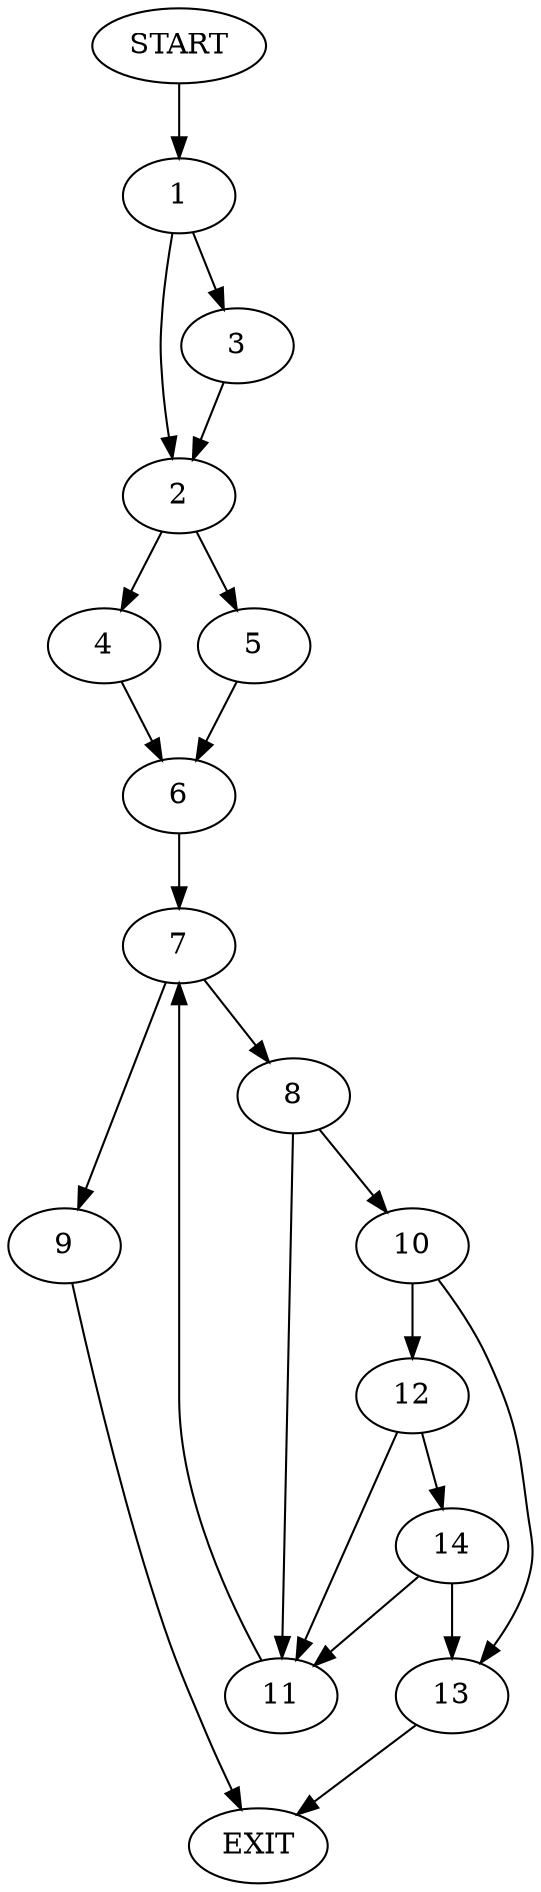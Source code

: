 digraph {
0 [label="START"]
15 [label="EXIT"]
0 -> 1
1 -> 2
1 -> 3
3 -> 2
2 -> 4
2 -> 5
4 -> 6
5 -> 6
6 -> 7
7 -> 8
7 -> 9
8 -> 10
8 -> 11
9 -> 15
11 -> 7
10 -> 12
10 -> 13
13 -> 15
12 -> 11
12 -> 14
14 -> 11
14 -> 13
}

